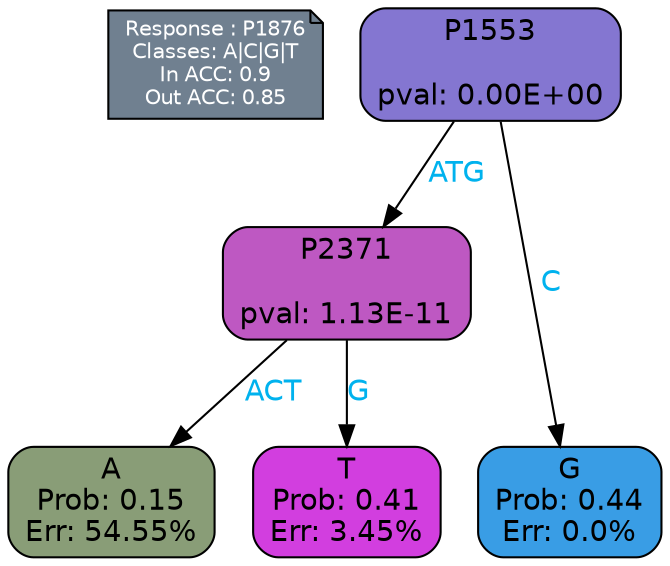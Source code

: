 digraph Tree {
node [shape=box, style="filled, rounded", color="black", fontname=helvetica] ;
graph [ranksep=equally, splines=polylines, bgcolor=transparent, dpi=600] ;
edge [fontname=helvetica] ;
LEGEND [label="Response : P1876
Classes: A|C|G|T
In ACC: 0.9
Out ACC: 0.85
",shape=note,align=left,style=filled,fillcolor="slategray",fontcolor="white",fontsize=10];1 [label="P1553

pval: 0.00E+00", fillcolor="#8476d1"] ;
2 [label="P2371

pval: 1.13E-11", fillcolor="#be58c2"] ;
3 [label="A
Prob: 0.15
Err: 54.55%", fillcolor="#899d77"] ;
4 [label="T
Prob: 0.41
Err: 3.45%", fillcolor="#d23edf"] ;
5 [label="G
Prob: 0.44
Err: 0.0%", fillcolor="#399de5"] ;
1 -> 2 [label="ATG",fontcolor=deepskyblue2] ;
1 -> 5 [label="C",fontcolor=deepskyblue2] ;
2 -> 3 [label="ACT",fontcolor=deepskyblue2] ;
2 -> 4 [label="G",fontcolor=deepskyblue2] ;
{rank = same; 3;4;5;}{rank = same; LEGEND;1;}}
